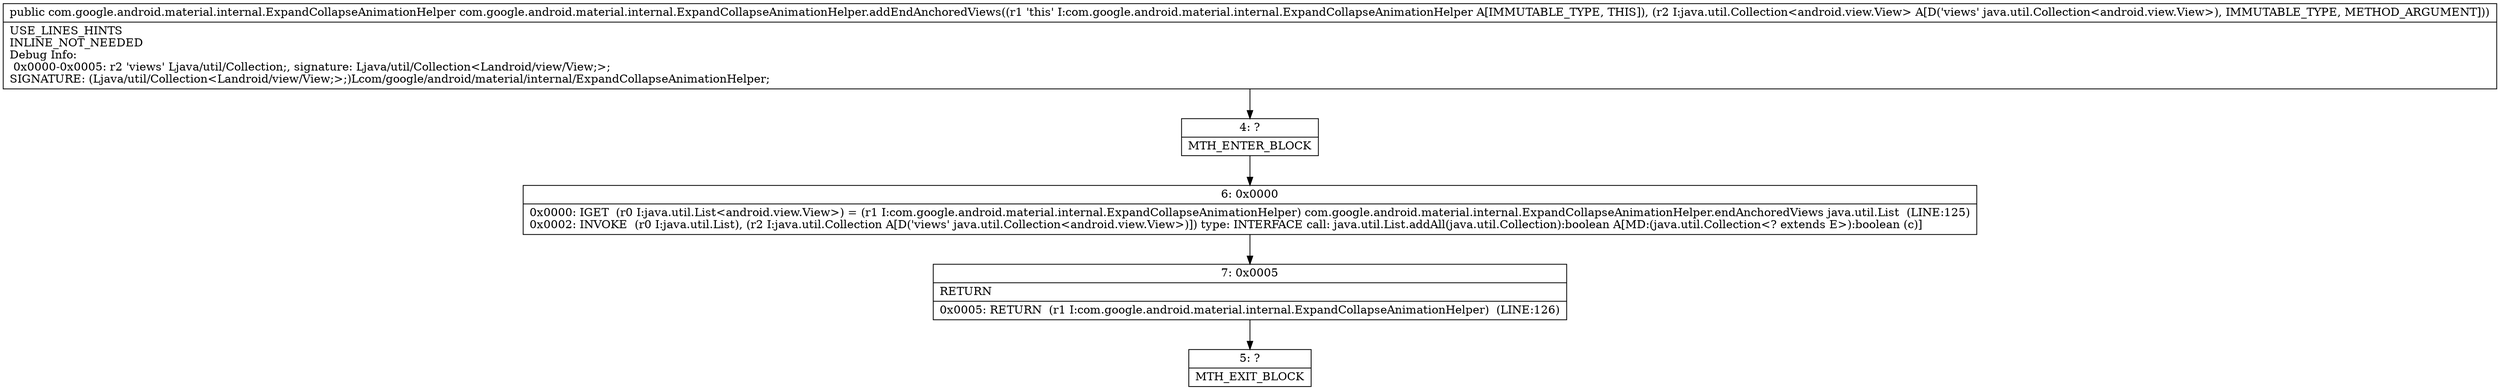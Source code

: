 digraph "CFG forcom.google.android.material.internal.ExpandCollapseAnimationHelper.addEndAnchoredViews(Ljava\/util\/Collection;)Lcom\/google\/android\/material\/internal\/ExpandCollapseAnimationHelper;" {
Node_4 [shape=record,label="{4\:\ ?|MTH_ENTER_BLOCK\l}"];
Node_6 [shape=record,label="{6\:\ 0x0000|0x0000: IGET  (r0 I:java.util.List\<android.view.View\>) = (r1 I:com.google.android.material.internal.ExpandCollapseAnimationHelper) com.google.android.material.internal.ExpandCollapseAnimationHelper.endAnchoredViews java.util.List  (LINE:125)\l0x0002: INVOKE  (r0 I:java.util.List), (r2 I:java.util.Collection A[D('views' java.util.Collection\<android.view.View\>)]) type: INTERFACE call: java.util.List.addAll(java.util.Collection):boolean A[MD:(java.util.Collection\<? extends E\>):boolean (c)]\l}"];
Node_7 [shape=record,label="{7\:\ 0x0005|RETURN\l|0x0005: RETURN  (r1 I:com.google.android.material.internal.ExpandCollapseAnimationHelper)  (LINE:126)\l}"];
Node_5 [shape=record,label="{5\:\ ?|MTH_EXIT_BLOCK\l}"];
MethodNode[shape=record,label="{public com.google.android.material.internal.ExpandCollapseAnimationHelper com.google.android.material.internal.ExpandCollapseAnimationHelper.addEndAnchoredViews((r1 'this' I:com.google.android.material.internal.ExpandCollapseAnimationHelper A[IMMUTABLE_TYPE, THIS]), (r2 I:java.util.Collection\<android.view.View\> A[D('views' java.util.Collection\<android.view.View\>), IMMUTABLE_TYPE, METHOD_ARGUMENT]))  | USE_LINES_HINTS\lINLINE_NOT_NEEDED\lDebug Info:\l  0x0000\-0x0005: r2 'views' Ljava\/util\/Collection;, signature: Ljava\/util\/Collection\<Landroid\/view\/View;\>;\lSIGNATURE: (Ljava\/util\/Collection\<Landroid\/view\/View;\>;)Lcom\/google\/android\/material\/internal\/ExpandCollapseAnimationHelper;\l}"];
MethodNode -> Node_4;Node_4 -> Node_6;
Node_6 -> Node_7;
Node_7 -> Node_5;
}

